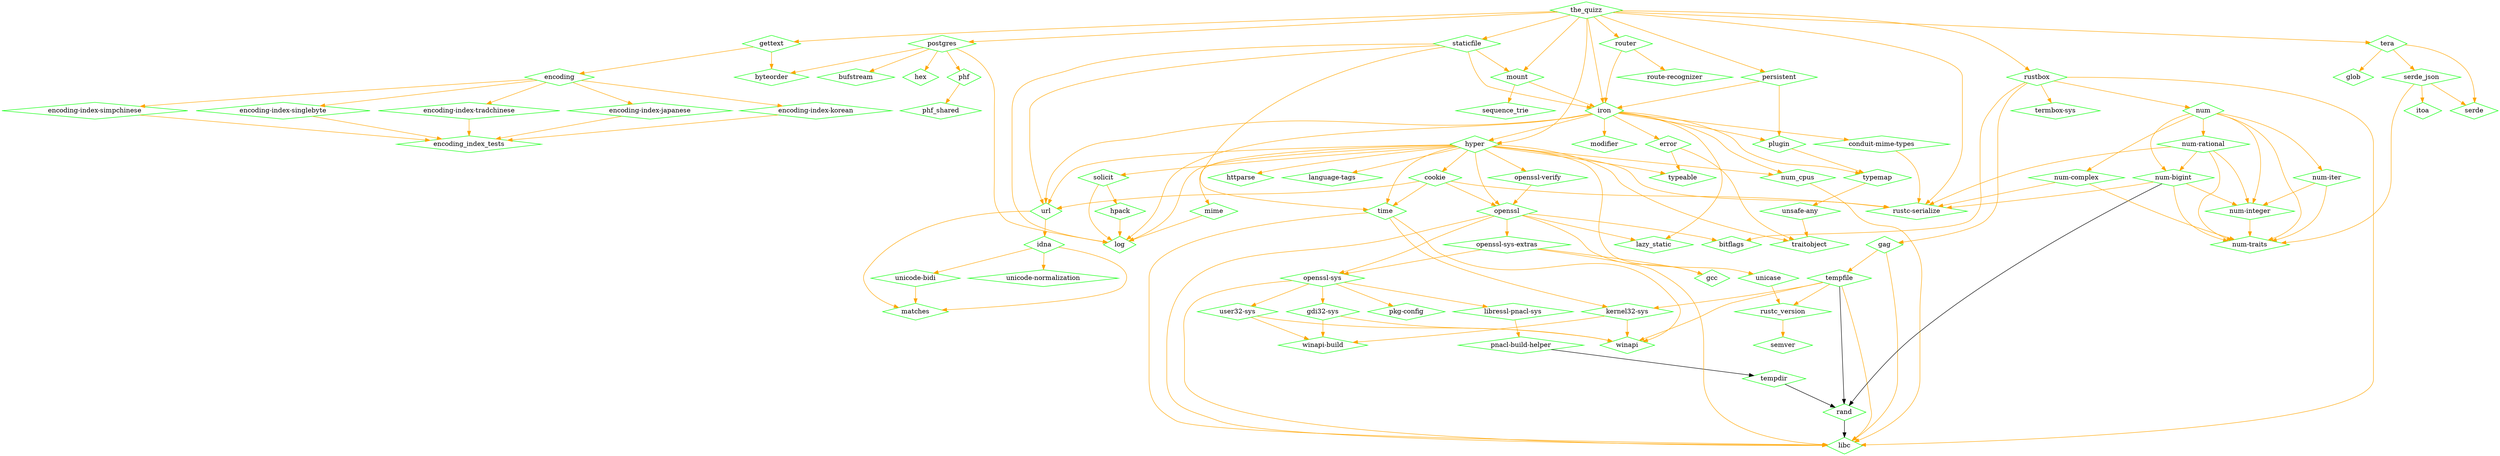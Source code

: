 digraph dependencies {
	N0[label="the_quizz",shape=diamond,color=green];
	N1[label="gettext",shape=diamond,color=green];
	N2[label="hyper",shape=diamond,color=green];
	N3[label="iron",shape=diamond,color=green];
	N4[label="mount",shape=diamond,color=green];
	N5[label="persistent",shape=diamond,color=green];
	N6[label="postgres",shape=diamond,color=green];
	N7[label="router",shape=diamond,color=green];
	N8[label="rustbox",shape=diamond,color=green];
	N9[label="rustc-serialize",shape=diamond,color=green];
	N10[label="staticfile",shape=diamond,color=green];
	N11[label="tera",shape=diamond,color=green];
	N12[label="bitflags",shape=diamond,color=green];
	N13[label="bufstream",shape=diamond,color=green];
	N14[label="byteorder",shape=diamond,color=green];
	N15[label="conduit-mime-types",shape=diamond,color=green];
	N16[label="cookie",shape=diamond,color=green];
	N17[label="openssl",shape=diamond,color=green];
	N18[label="time",shape=diamond,color=green];
	N19[label="url",shape=diamond,color=green];
	N20[label="encoding",shape=diamond,color=green];
	N21[label="encoding-index-japanese",shape=diamond,color=green];
	N22[label="encoding-index-korean",shape=diamond,color=green];
	N23[label="encoding-index-simpchinese",shape=diamond,color=green];
	N24[label="encoding-index-singlebyte",shape=diamond,color=green];
	N25[label="encoding-index-tradchinese",shape=diamond,color=green];
	N26[label="encoding_index_tests",shape=diamond,color=green];
	N27[label="error",shape=diamond,color=green];
	N28[label="traitobject",shape=diamond,color=green];
	N29[label="typeable",shape=diamond,color=green];
	N30[label="gag",shape=diamond,color=green];
	N31[label="libc",shape=diamond,color=green];
	N32[label="tempfile",shape=diamond,color=green];
	N33[label="gcc",shape=diamond,color=green];
	N34[label="gdi32-sys",shape=diamond,color=green];
	N35[label="winapi",shape=diamond,color=green];
	N36[label="winapi-build",shape=diamond,color=green];
	N37[label="glob",shape=diamond,color=green];
	N38[label="hex",shape=diamond,color=green];
	N39[label="hpack",shape=diamond,color=green];
	N40[label="log",shape=diamond,color=green];
	N41[label="httparse",shape=diamond,color=green];
	N42[label="language-tags",shape=diamond,color=green];
	N43[label="mime",shape=diamond,color=green];
	N44[label="num_cpus",shape=diamond,color=green];
	N45[label="openssl-verify",shape=diamond,color=green];
	N46[label="solicit",shape=diamond,color=green];
	N47[label="unicase",shape=diamond,color=green];
	N48[label="idna",shape=diamond,color=green];
	N49[label="matches",shape=diamond,color=green];
	N50[label="unicode-bidi",shape=diamond,color=green];
	N51[label="unicode-normalization",shape=diamond,color=green];
	N52[label="lazy_static",shape=diamond,color=green];
	N53[label="modifier",shape=diamond,color=green];
	N54[label="plugin",shape=diamond,color=green];
	N55[label="typemap",shape=diamond,color=green];
	N56[label="itoa",shape=diamond,color=green];
	N57[label="kernel32-sys",shape=diamond,color=green];
	N58[label="libressl-pnacl-sys",shape=diamond,color=green];
	N59[label="pnacl-build-helper",shape=diamond,color=green];
	N60[label="sequence_trie",shape=diamond,color=green];
	N61[label="num",shape=diamond,color=green];
	N62[label="num-bigint",shape=diamond,color=green];
	N63[label="num-complex",shape=diamond,color=green];
	N64[label="num-integer",shape=diamond,color=green];
	N65[label="num-iter",shape=diamond,color=green];
	N66[label="num-rational",shape=diamond,color=green];
	N67[label="num-traits",shape=diamond,color=green];
	N68[label="rand",shape=diamond,color=green];
	N69[label="openssl-sys",shape=diamond,color=green];
	N70[label="openssl-sys-extras",shape=diamond,color=green];
	N71[label="pkg-config",shape=diamond,color=green];
	N72[label="user32-sys",shape=diamond,color=green];
	N73[label="phf",shape=diamond,color=green];
	N74[label="phf_shared",shape=diamond,color=green];
	N75[label="tempdir",shape=diamond,color=green];
	N76[label="route-recognizer",shape=diamond,color=green];
	N77[label="termbox-sys",shape=diamond,color=green];
	N78[label="rustc_version",shape=diamond,color=green];
	N79[label="semver",shape=diamond,color=green];
	N80[label="serde",shape=diamond,color=green];
	N81[label="serde_json",shape=diamond,color=green];
	N82[label="unsafe-any",shape=diamond,color=green];
	N0 -> N1[label="",color=orange];
	N0 -> N2[label="",color=orange];
	N0 -> N3[label="",color=orange];
	N0 -> N4[label="",color=orange];
	N0 -> N5[label="",color=orange];
	N0 -> N6[label="",color=orange];
	N0 -> N7[label="",color=orange];
	N0 -> N8[label="",color=orange];
	N0 -> N9[label="",color=orange];
	N0 -> N10[label="",color=orange];
	N0 -> N11[label="",color=orange];
	N1 -> N14[label="",color=orange];
	N1 -> N20[label="",color=orange];
	N2 -> N9[label="",color=orange];
	N2 -> N16[label="",color=orange];
	N2 -> N17[label="",color=orange];
	N2 -> N18[label="",color=orange];
	N2 -> N19[label="",color=orange];
	N2 -> N28[label="",color=orange];
	N2 -> N29[label="",color=orange];
	N2 -> N40[label="",color=orange];
	N2 -> N41[label="",color=orange];
	N2 -> N42[label="",color=orange];
	N2 -> N43[label="",color=orange];
	N2 -> N44[label="",color=orange];
	N2 -> N45[label="",color=orange];
	N2 -> N46[label="",color=orange];
	N2 -> N47[label="",color=orange];
	N3 -> N2[label="",color=orange];
	N3 -> N15[label="",color=orange];
	N3 -> N19[label="",color=orange];
	N3 -> N27[label="",color=orange];
	N3 -> N40[label="",color=orange];
	N3 -> N44[label="",color=orange];
	N3 -> N52[label="",color=orange];
	N3 -> N53[label="",color=orange];
	N3 -> N54[label="",color=orange];
	N3 -> N55[label="",color=orange];
	N4 -> N3[label="",color=orange];
	N4 -> N60[label="",color=orange];
	N5 -> N3[label="",color=orange];
	N5 -> N54[label="",color=orange];
	N6 -> N13[label="",color=orange];
	N6 -> N14[label="",color=orange];
	N6 -> N38[label="",color=orange];
	N6 -> N40[label="",color=orange];
	N6 -> N73[label="",color=orange];
	N7 -> N3[label="",color=orange];
	N7 -> N76[label="",color=orange];
	N8 -> N12[label="",color=orange];
	N8 -> N30[label="",color=orange];
	N8 -> N31[label="",color=orange];
	N8 -> N61[label="",color=orange];
	N8 -> N77[label="",color=orange];
	N10 -> N3[label="",color=orange];
	N10 -> N4[label="",color=orange];
	N10 -> N18[label="",color=orange];
	N10 -> N19[label="",color=orange];
	N10 -> N40[label="",color=orange];
	N11 -> N37[label="",color=orange];
	N11 -> N80[label="",color=orange];
	N11 -> N81[label="",color=orange];
	N15 -> N9[label="",color=orange];
	N16 -> N9[label="",color=orange];
	N16 -> N17[label="",color=orange];
	N16 -> N18[label="",color=orange];
	N16 -> N19[label="",color=orange];
	N17 -> N12[label="",color=orange];
	N17 -> N31[label="",color=orange];
	N17 -> N33[label="",color=orange];
	N17 -> N52[label="",color=orange];
	N17 -> N69[label="",color=orange];
	N17 -> N70[label="",color=orange];
	N18 -> N31[label="",color=orange];
	N18 -> N35[label="",color=orange];
	N18 -> N57[label="",color=orange];
	N19 -> N48[label="",color=orange];
	N19 -> N49[label="",color=orange];
	N20 -> N21[label="",color=orange];
	N20 -> N22[label="",color=orange];
	N20 -> N23[label="",color=orange];
	N20 -> N24[label="",color=orange];
	N20 -> N25[label="",color=orange];
	N21 -> N26[label="",color=orange];
	N22 -> N26[label="",color=orange];
	N23 -> N26[label="",color=orange];
	N24 -> N26[label="",color=orange];
	N25 -> N26[label="",color=orange];
	N27 -> N28[label="",color=orange];
	N27 -> N29[label="",color=orange];
	N30 -> N31[label="",color=orange];
	N30 -> N32[label="",color=orange];
	N32 -> N31[label="",color=orange];
	N32 -> N35[label="",color=orange];
	N32 -> N57[label="",color=orange];
	N32 -> N68[label=""];
	N32 -> N78[label="",color=orange];
	N34 -> N35[label="",color=orange];
	N34 -> N36[label="",color=orange];
	N39 -> N40[label="",color=orange];
	N43 -> N40[label="",color=orange];
	N44 -> N31[label="",color=orange];
	N45 -> N17[label="",color=orange];
	N46 -> N39[label="",color=orange];
	N46 -> N40[label="",color=orange];
	N47 -> N78[label="",color=orange];
	N48 -> N49[label="",color=orange];
	N48 -> N50[label="",color=orange];
	N48 -> N51[label="",color=orange];
	N50 -> N49[label="",color=orange];
	N54 -> N55[label="",color=orange];
	N55 -> N82[label="",color=orange];
	N57 -> N35[label="",color=orange];
	N57 -> N36[label="",color=orange];
	N58 -> N59[label="",color=orange];
	N59 -> N75[label=""];
	N61 -> N62[label="",color=orange];
	N61 -> N63[label="",color=orange];
	N61 -> N64[label="",color=orange];
	N61 -> N65[label="",color=orange];
	N61 -> N66[label="",color=orange];
	N61 -> N67[label="",color=orange];
	N62 -> N9[label="",color=orange];
	N62 -> N64[label="",color=orange];
	N62 -> N67[label="",color=orange];
	N62 -> N68[label=""];
	N63 -> N9[label="",color=orange];
	N63 -> N67[label="",color=orange];
	N64 -> N67[label="",color=orange];
	N65 -> N64[label="",color=orange];
	N65 -> N67[label="",color=orange];
	N66 -> N9[label="",color=orange];
	N66 -> N62[label="",color=orange];
	N66 -> N64[label="",color=orange];
	N66 -> N67[label="",color=orange];
	N68 -> N31[label=""];
	N69 -> N31[label="",color=orange];
	N69 -> N34[label="",color=orange];
	N69 -> N58[label="",color=orange];
	N69 -> N71[label="",color=orange];
	N69 -> N72[label="",color=orange];
	N70 -> N31[label="",color=orange];
	N70 -> N33[label="",color=orange];
	N70 -> N69[label="",color=orange];
	N72 -> N35[label="",color=orange];
	N72 -> N36[label="",color=orange];
	N73 -> N74[label="",color=orange];
	N75 -> N68[label=""];
	N78 -> N79[label="",color=orange];
	N81 -> N56[label="",color=orange];
	N81 -> N67[label="",color=orange];
	N81 -> N80[label="",color=orange];
	N82 -> N28[label="",color=orange];
}
